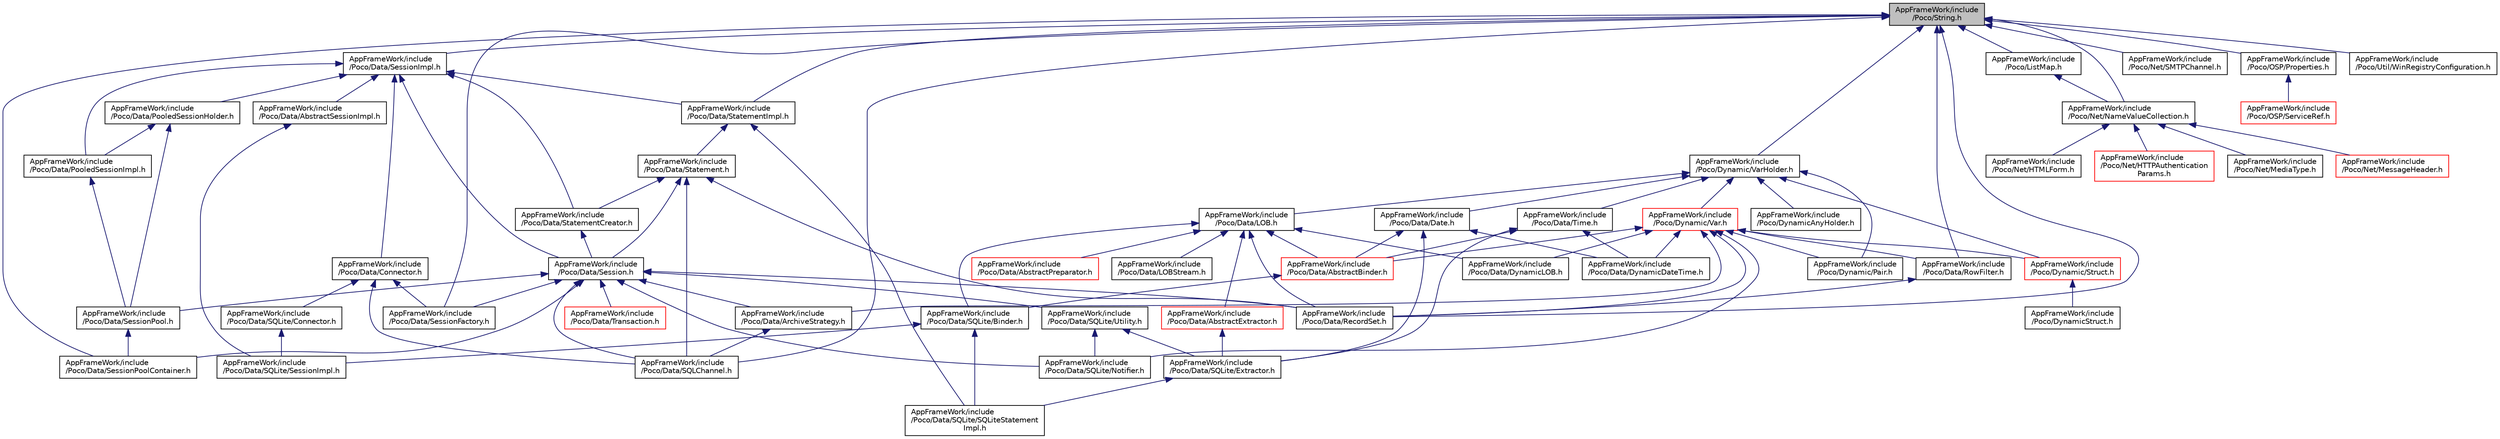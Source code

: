 digraph "AppFrameWork/include/Poco/String.h"
{
 // LATEX_PDF_SIZE
  edge [fontname="Helvetica",fontsize="10",labelfontname="Helvetica",labelfontsize="10"];
  node [fontname="Helvetica",fontsize="10",shape=record];
  Node1 [label="AppFrameWork/include\l/Poco/String.h",height=0.2,width=0.4,color="black", fillcolor="grey75", style="filled", fontcolor="black",tooltip=" "];
  Node1 -> Node2 [dir="back",color="midnightblue",fontsize="10",style="solid"];
  Node2 [label="AppFrameWork/include\l/Poco/Data/RecordSet.h",height=0.2,width=0.4,color="black", fillcolor="white", style="filled",URL="$RecordSet_8h.html",tooltip=" "];
  Node1 -> Node3 [dir="back",color="midnightblue",fontsize="10",style="solid"];
  Node3 [label="AppFrameWork/include\l/Poco/Data/RowFilter.h",height=0.2,width=0.4,color="black", fillcolor="white", style="filled",URL="$RowFilter_8h.html",tooltip=" "];
  Node3 -> Node2 [dir="back",color="midnightblue",fontsize="10",style="solid"];
  Node1 -> Node4 [dir="back",color="midnightblue",fontsize="10",style="solid"];
  Node4 [label="AppFrameWork/include\l/Poco/Data/SessionFactory.h",height=0.2,width=0.4,color="black", fillcolor="white", style="filled",URL="$SessionFactory_8h.html",tooltip=" "];
  Node1 -> Node5 [dir="back",color="midnightblue",fontsize="10",style="solid"];
  Node5 [label="AppFrameWork/include\l/Poco/Data/SessionImpl.h",height=0.2,width=0.4,color="black", fillcolor="white", style="filled",URL="$SessionImpl_8h.html",tooltip=" "];
  Node5 -> Node6 [dir="back",color="midnightblue",fontsize="10",style="solid"];
  Node6 [label="AppFrameWork/include\l/Poco/Data/AbstractSessionImpl.h",height=0.2,width=0.4,color="black", fillcolor="white", style="filled",URL="$AbstractSessionImpl_8h.html",tooltip=" "];
  Node6 -> Node7 [dir="back",color="midnightblue",fontsize="10",style="solid"];
  Node7 [label="AppFrameWork/include\l/Poco/Data/SQLite/SessionImpl.h",height=0.2,width=0.4,color="black", fillcolor="white", style="filled",URL="$SQLite_2SessionImpl_8h.html",tooltip=" "];
  Node5 -> Node8 [dir="back",color="midnightblue",fontsize="10",style="solid"];
  Node8 [label="AppFrameWork/include\l/Poco/Data/Connector.h",height=0.2,width=0.4,color="black", fillcolor="white", style="filled",URL="$Connector_8h.html",tooltip=" "];
  Node8 -> Node4 [dir="back",color="midnightblue",fontsize="10",style="solid"];
  Node8 -> Node9 [dir="back",color="midnightblue",fontsize="10",style="solid"];
  Node9 [label="AppFrameWork/include\l/Poco/Data/SQLChannel.h",height=0.2,width=0.4,color="black", fillcolor="white", style="filled",URL="$SQLChannel_8h.html",tooltip=" "];
  Node8 -> Node10 [dir="back",color="midnightblue",fontsize="10",style="solid"];
  Node10 [label="AppFrameWork/include\l/Poco/Data/SQLite/Connector.h",height=0.2,width=0.4,color="black", fillcolor="white", style="filled",URL="$SQLite_2Connector_8h.html",tooltip=" "];
  Node10 -> Node7 [dir="back",color="midnightblue",fontsize="10",style="solid"];
  Node5 -> Node11 [dir="back",color="midnightblue",fontsize="10",style="solid"];
  Node11 [label="AppFrameWork/include\l/Poco/Data/PooledSessionHolder.h",height=0.2,width=0.4,color="black", fillcolor="white", style="filled",URL="$PooledSessionHolder_8h.html",tooltip=" "];
  Node11 -> Node12 [dir="back",color="midnightblue",fontsize="10",style="solid"];
  Node12 [label="AppFrameWork/include\l/Poco/Data/PooledSessionImpl.h",height=0.2,width=0.4,color="black", fillcolor="white", style="filled",URL="$PooledSessionImpl_8h.html",tooltip=" "];
  Node12 -> Node13 [dir="back",color="midnightblue",fontsize="10",style="solid"];
  Node13 [label="AppFrameWork/include\l/Poco/Data/SessionPool.h",height=0.2,width=0.4,color="black", fillcolor="white", style="filled",URL="$SessionPool_8h.html",tooltip=" "];
  Node13 -> Node14 [dir="back",color="midnightblue",fontsize="10",style="solid"];
  Node14 [label="AppFrameWork/include\l/Poco/Data/SessionPoolContainer.h",height=0.2,width=0.4,color="black", fillcolor="white", style="filled",URL="$SessionPoolContainer_8h.html",tooltip=" "];
  Node11 -> Node13 [dir="back",color="midnightblue",fontsize="10",style="solid"];
  Node5 -> Node12 [dir="back",color="midnightblue",fontsize="10",style="solid"];
  Node5 -> Node15 [dir="back",color="midnightblue",fontsize="10",style="solid"];
  Node15 [label="AppFrameWork/include\l/Poco/Data/Session.h",height=0.2,width=0.4,color="black", fillcolor="white", style="filled",URL="$Data_2Session_8h.html",tooltip=" "];
  Node15 -> Node16 [dir="back",color="midnightblue",fontsize="10",style="solid"];
  Node16 [label="AppFrameWork/include\l/Poco/Data/ArchiveStrategy.h",height=0.2,width=0.4,color="black", fillcolor="white", style="filled",URL="$Data_2ArchiveStrategy_8h.html",tooltip=" "];
  Node16 -> Node9 [dir="back",color="midnightblue",fontsize="10",style="solid"];
  Node15 -> Node2 [dir="back",color="midnightblue",fontsize="10",style="solid"];
  Node15 -> Node4 [dir="back",color="midnightblue",fontsize="10",style="solid"];
  Node15 -> Node13 [dir="back",color="midnightblue",fontsize="10",style="solid"];
  Node15 -> Node14 [dir="back",color="midnightblue",fontsize="10",style="solid"];
  Node15 -> Node9 [dir="back",color="midnightblue",fontsize="10",style="solid"];
  Node15 -> Node17 [dir="back",color="midnightblue",fontsize="10",style="solid"];
  Node17 [label="AppFrameWork/include\l/Poco/Data/SQLite/Notifier.h",height=0.2,width=0.4,color="black", fillcolor="white", style="filled",URL="$Notifier_8h.html",tooltip=" "];
  Node15 -> Node18 [dir="back",color="midnightblue",fontsize="10",style="solid"];
  Node18 [label="AppFrameWork/include\l/Poco/Data/SQLite/Utility.h",height=0.2,width=0.4,color="black", fillcolor="white", style="filled",URL="$Data_2SQLite_2Utility_8h.html",tooltip=" "];
  Node18 -> Node19 [dir="back",color="midnightblue",fontsize="10",style="solid"];
  Node19 [label="AppFrameWork/include\l/Poco/Data/SQLite/Extractor.h",height=0.2,width=0.4,color="black", fillcolor="white", style="filled",URL="$Extractor_8h.html",tooltip=" "];
  Node19 -> Node20 [dir="back",color="midnightblue",fontsize="10",style="solid"];
  Node20 [label="AppFrameWork/include\l/Poco/Data/SQLite/SQLiteStatement\lImpl.h",height=0.2,width=0.4,color="black", fillcolor="white", style="filled",URL="$SQLiteStatementImpl_8h.html",tooltip=" "];
  Node18 -> Node17 [dir="back",color="midnightblue",fontsize="10",style="solid"];
  Node15 -> Node21 [dir="back",color="midnightblue",fontsize="10",style="solid"];
  Node21 [label="AppFrameWork/include\l/Poco/Data/Transaction.h",height=0.2,width=0.4,color="red", fillcolor="white", style="filled",URL="$Transaction_8h.html",tooltip=" "];
  Node5 -> Node23 [dir="back",color="midnightblue",fontsize="10",style="solid"];
  Node23 [label="AppFrameWork/include\l/Poco/Data/StatementCreator.h",height=0.2,width=0.4,color="black", fillcolor="white", style="filled",URL="$StatementCreator_8h.html",tooltip=" "];
  Node23 -> Node15 [dir="back",color="midnightblue",fontsize="10",style="solid"];
  Node5 -> Node24 [dir="back",color="midnightblue",fontsize="10",style="solid"];
  Node24 [label="AppFrameWork/include\l/Poco/Data/StatementImpl.h",height=0.2,width=0.4,color="black", fillcolor="white", style="filled",URL="$StatementImpl_8h.html",tooltip=" "];
  Node24 -> Node20 [dir="back",color="midnightblue",fontsize="10",style="solid"];
  Node24 -> Node25 [dir="back",color="midnightblue",fontsize="10",style="solid"];
  Node25 [label="AppFrameWork/include\l/Poco/Data/Statement.h",height=0.2,width=0.4,color="black", fillcolor="white", style="filled",URL="$Statement_8h.html",tooltip=" "];
  Node25 -> Node2 [dir="back",color="midnightblue",fontsize="10",style="solid"];
  Node25 -> Node15 [dir="back",color="midnightblue",fontsize="10",style="solid"];
  Node25 -> Node9 [dir="back",color="midnightblue",fontsize="10",style="solid"];
  Node25 -> Node23 [dir="back",color="midnightblue",fontsize="10",style="solid"];
  Node1 -> Node14 [dir="back",color="midnightblue",fontsize="10",style="solid"];
  Node1 -> Node9 [dir="back",color="midnightblue",fontsize="10",style="solid"];
  Node1 -> Node24 [dir="back",color="midnightblue",fontsize="10",style="solid"];
  Node1 -> Node26 [dir="back",color="midnightblue",fontsize="10",style="solid"];
  Node26 [label="AppFrameWork/include\l/Poco/Dynamic/VarHolder.h",height=0.2,width=0.4,color="black", fillcolor="white", style="filled",URL="$VarHolder_8h.html",tooltip=" "];
  Node26 -> Node27 [dir="back",color="midnightblue",fontsize="10",style="solid"];
  Node27 [label="AppFrameWork/include\l/Poco/Data/Date.h",height=0.2,width=0.4,color="black", fillcolor="white", style="filled",URL="$Date_8h.html",tooltip=" "];
  Node27 -> Node28 [dir="back",color="midnightblue",fontsize="10",style="solid"];
  Node28 [label="AppFrameWork/include\l/Poco/Data/AbstractBinder.h",height=0.2,width=0.4,color="red", fillcolor="white", style="filled",URL="$AbstractBinder_8h.html",tooltip=" "];
  Node28 -> Node32 [dir="back",color="midnightblue",fontsize="10",style="solid"];
  Node32 [label="AppFrameWork/include\l/Poco/Data/SQLite/Binder.h",height=0.2,width=0.4,color="black", fillcolor="white", style="filled",URL="$Binder_8h.html",tooltip=" "];
  Node32 -> Node7 [dir="back",color="midnightblue",fontsize="10",style="solid"];
  Node32 -> Node20 [dir="back",color="midnightblue",fontsize="10",style="solid"];
  Node27 -> Node37 [dir="back",color="midnightblue",fontsize="10",style="solid"];
  Node37 [label="AppFrameWork/include\l/Poco/Data/DynamicDateTime.h",height=0.2,width=0.4,color="black", fillcolor="white", style="filled",URL="$DynamicDateTime_8h.html",tooltip=" "];
  Node27 -> Node19 [dir="back",color="midnightblue",fontsize="10",style="solid"];
  Node26 -> Node38 [dir="back",color="midnightblue",fontsize="10",style="solid"];
  Node38 [label="AppFrameWork/include\l/Poco/Data/LOB.h",height=0.2,width=0.4,color="black", fillcolor="white", style="filled",URL="$LOB_8h.html",tooltip=" "];
  Node38 -> Node28 [dir="back",color="midnightblue",fontsize="10",style="solid"];
  Node38 -> Node39 [dir="back",color="midnightblue",fontsize="10",style="solid"];
  Node39 [label="AppFrameWork/include\l/Poco/Data/AbstractExtractor.h",height=0.2,width=0.4,color="red", fillcolor="white", style="filled",URL="$AbstractExtractor_8h.html",tooltip=" "];
  Node39 -> Node19 [dir="back",color="midnightblue",fontsize="10",style="solid"];
  Node38 -> Node41 [dir="back",color="midnightblue",fontsize="10",style="solid"];
  Node41 [label="AppFrameWork/include\l/Poco/Data/AbstractPreparator.h",height=0.2,width=0.4,color="red", fillcolor="white", style="filled",URL="$AbstractPreparator_8h.html",tooltip=" "];
  Node38 -> Node43 [dir="back",color="midnightblue",fontsize="10",style="solid"];
  Node43 [label="AppFrameWork/include\l/Poco/Data/DynamicLOB.h",height=0.2,width=0.4,color="black", fillcolor="white", style="filled",URL="$DynamicLOB_8h.html",tooltip=" "];
  Node38 -> Node44 [dir="back",color="midnightblue",fontsize="10",style="solid"];
  Node44 [label="AppFrameWork/include\l/Poco/Data/LOBStream.h",height=0.2,width=0.4,color="black", fillcolor="white", style="filled",URL="$LOBStream_8h.html",tooltip=" "];
  Node38 -> Node2 [dir="back",color="midnightblue",fontsize="10",style="solid"];
  Node38 -> Node32 [dir="back",color="midnightblue",fontsize="10",style="solid"];
  Node26 -> Node45 [dir="back",color="midnightblue",fontsize="10",style="solid"];
  Node45 [label="AppFrameWork/include\l/Poco/Data/Time.h",height=0.2,width=0.4,color="black", fillcolor="white", style="filled",URL="$Time_8h.html",tooltip=" "];
  Node45 -> Node28 [dir="back",color="midnightblue",fontsize="10",style="solid"];
  Node45 -> Node37 [dir="back",color="midnightblue",fontsize="10",style="solid"];
  Node45 -> Node19 [dir="back",color="midnightblue",fontsize="10",style="solid"];
  Node26 -> Node46 [dir="back",color="midnightblue",fontsize="10",style="solid"];
  Node46 [label="AppFrameWork/include\l/Poco/Dynamic/Pair.h",height=0.2,width=0.4,color="black", fillcolor="white", style="filled",URL="$Pair_8h.html",tooltip=" "];
  Node26 -> Node47 [dir="back",color="midnightblue",fontsize="10",style="solid"];
  Node47 [label="AppFrameWork/include\l/Poco/Dynamic/Struct.h",height=0.2,width=0.4,color="red", fillcolor="white", style="filled",URL="$Dynamic_2Struct_8h.html",tooltip=" "];
  Node47 -> Node48 [dir="back",color="midnightblue",fontsize="10",style="solid"];
  Node48 [label="AppFrameWork/include\l/Poco/DynamicStruct.h",height=0.2,width=0.4,color="black", fillcolor="white", style="filled",URL="$DynamicStruct_8h.html",tooltip=" "];
  Node26 -> Node56 [dir="back",color="midnightblue",fontsize="10",style="solid"];
  Node56 [label="AppFrameWork/include\l/Poco/Dynamic/Var.h",height=0.2,width=0.4,color="red", fillcolor="white", style="filled",URL="$Var_8h.html",tooltip=" "];
  Node56 -> Node28 [dir="back",color="midnightblue",fontsize="10",style="solid"];
  Node56 -> Node16 [dir="back",color="midnightblue",fontsize="10",style="solid"];
  Node56 -> Node37 [dir="back",color="midnightblue",fontsize="10",style="solid"];
  Node56 -> Node43 [dir="back",color="midnightblue",fontsize="10",style="solid"];
  Node56 -> Node2 [dir="back",color="midnightblue",fontsize="10",style="solid"];
  Node56 -> Node3 [dir="back",color="midnightblue",fontsize="10",style="solid"];
  Node56 -> Node17 [dir="back",color="midnightblue",fontsize="10",style="solid"];
  Node56 -> Node46 [dir="back",color="midnightblue",fontsize="10",style="solid"];
  Node56 -> Node47 [dir="back",color="midnightblue",fontsize="10",style="solid"];
  Node26 -> Node67 [dir="back",color="midnightblue",fontsize="10",style="solid"];
  Node67 [label="AppFrameWork/include\l/Poco/DynamicAnyHolder.h",height=0.2,width=0.4,color="black", fillcolor="white", style="filled",URL="$DynamicAnyHolder_8h.html",tooltip=" "];
  Node1 -> Node68 [dir="back",color="midnightblue",fontsize="10",style="solid"];
  Node68 [label="AppFrameWork/include\l/Poco/ListMap.h",height=0.2,width=0.4,color="black", fillcolor="white", style="filled",URL="$ListMap_8h.html",tooltip=" "];
  Node68 -> Node69 [dir="back",color="midnightblue",fontsize="10",style="solid"];
  Node69 [label="AppFrameWork/include\l/Poco/Net/NameValueCollection.h",height=0.2,width=0.4,color="black", fillcolor="white", style="filled",URL="$NameValueCollection_8h.html",tooltip=" "];
  Node69 -> Node70 [dir="back",color="midnightblue",fontsize="10",style="solid"];
  Node70 [label="AppFrameWork/include\l/Poco/Net/HTMLForm.h",height=0.2,width=0.4,color="black", fillcolor="white", style="filled",URL="$HTMLForm_8h.html",tooltip=" "];
  Node69 -> Node71 [dir="back",color="midnightblue",fontsize="10",style="solid"];
  Node71 [label="AppFrameWork/include\l/Poco/Net/HTTPAuthentication\lParams.h",height=0.2,width=0.4,color="red", fillcolor="white", style="filled",URL="$HTTPAuthenticationParams_8h.html",tooltip=" "];
  Node69 -> Node75 [dir="back",color="midnightblue",fontsize="10",style="solid"];
  Node75 [label="AppFrameWork/include\l/Poco/Net/MediaType.h",height=0.2,width=0.4,color="black", fillcolor="white", style="filled",URL="$MediaType_8h.html",tooltip=" "];
  Node69 -> Node76 [dir="back",color="midnightblue",fontsize="10",style="solid"];
  Node76 [label="AppFrameWork/include\l/Poco/Net/MessageHeader.h",height=0.2,width=0.4,color="red", fillcolor="white", style="filled",URL="$MessageHeader_8h.html",tooltip=" "];
  Node1 -> Node69 [dir="back",color="midnightblue",fontsize="10",style="solid"];
  Node1 -> Node98 [dir="back",color="midnightblue",fontsize="10",style="solid"];
  Node98 [label="AppFrameWork/include\l/Poco/Net/SMTPChannel.h",height=0.2,width=0.4,color="black", fillcolor="white", style="filled",URL="$SMTPChannel_8h.html",tooltip=" "];
  Node1 -> Node99 [dir="back",color="midnightblue",fontsize="10",style="solid"];
  Node99 [label="AppFrameWork/include\l/Poco/OSP/Properties.h",height=0.2,width=0.4,color="black", fillcolor="white", style="filled",URL="$Properties_8h.html",tooltip=" "];
  Node99 -> Node100 [dir="back",color="midnightblue",fontsize="10",style="solid"];
  Node100 [label="AppFrameWork/include\l/Poco/OSP/ServiceRef.h",height=0.2,width=0.4,color="red", fillcolor="white", style="filled",URL="$ServiceRef_8h.html",tooltip=" "];
  Node1 -> Node104 [dir="back",color="midnightblue",fontsize="10",style="solid"];
  Node104 [label="AppFrameWork/include\l/Poco/Util/WinRegistryConfiguration.h",height=0.2,width=0.4,color="black", fillcolor="white", style="filled",URL="$WinRegistryConfiguration_8h.html",tooltip=" "];
}
